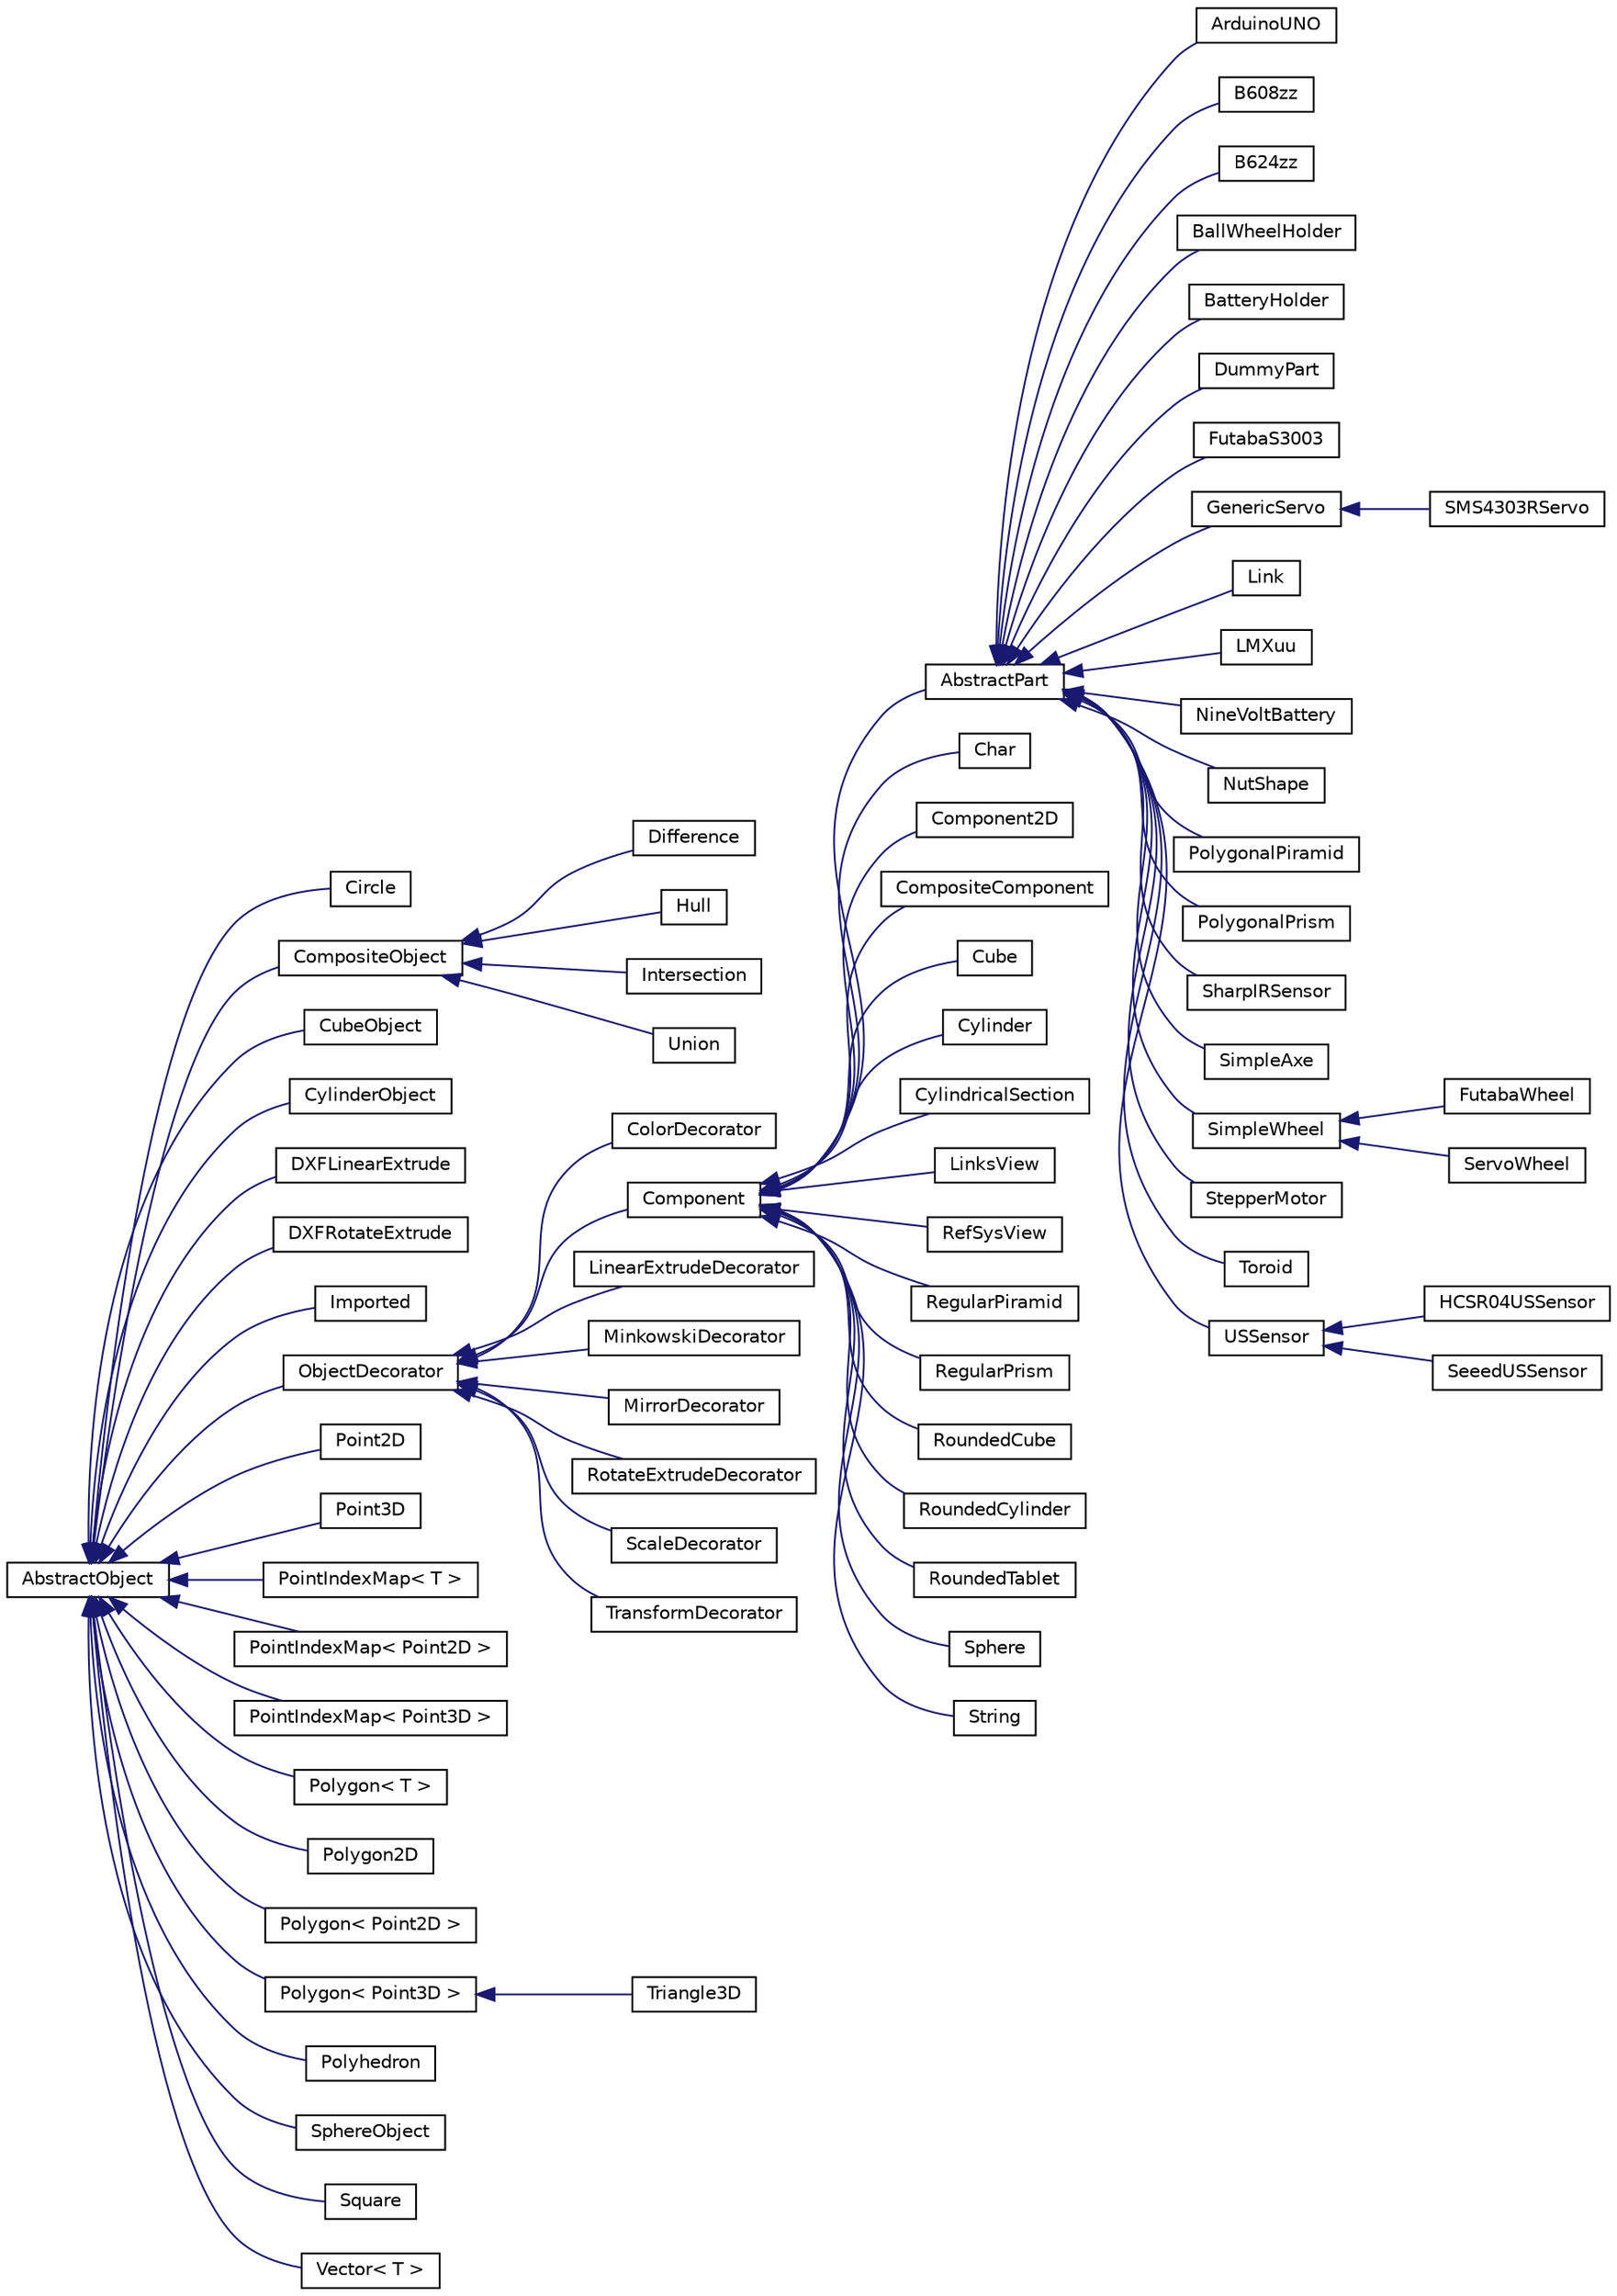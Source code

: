 digraph "Graphical Class Hierarchy"
{
  edge [fontname="Helvetica",fontsize="10",labelfontname="Helvetica",labelfontsize="10"];
  node [fontname="Helvetica",fontsize="10",shape=record];
  rankdir="LR";
  Node0 [label="AbstractObject",height=0.2,width=0.4,color="black", fillcolor="white", style="filled",URL="$classAbstractObject.html",tooltip="Abstract object interface. "];
  Node0 -> Node1 [dir="back",color="midnightblue",fontsize="10",style="solid",fontname="Helvetica"];
  Node1 [label="Circle",height=0.2,width=0.4,color="black", fillcolor="white", style="filled",URL="$classCircle.html",tooltip="Circle primitive object. "];
  Node0 -> Node2 [dir="back",color="midnightblue",fontsize="10",style="solid",fontname="Helvetica"];
  Node2 [label="CompositeObject",height=0.2,width=0.4,color="black", fillcolor="white", style="filled",URL="$classCompositeObject.html",tooltip="Composite object interface. "];
  Node2 -> Node3 [dir="back",color="midnightblue",fontsize="10",style="solid",fontname="Helvetica"];
  Node3 [label="Difference",height=0.2,width=0.4,color="black", fillcolor="white", style="filled",URL="$classDifference.html",tooltip="Difference object. "];
  Node2 -> Node4 [dir="back",color="midnightblue",fontsize="10",style="solid",fontname="Helvetica"];
  Node4 [label="Hull",height=0.2,width=0.4,color="black", fillcolor="white", style="filled",URL="$classHull.html",tooltip="Union object. "];
  Node2 -> Node5 [dir="back",color="midnightblue",fontsize="10",style="solid",fontname="Helvetica"];
  Node5 [label="Intersection",height=0.2,width=0.4,color="black", fillcolor="white", style="filled",URL="$classIntersection.html",tooltip="Intersection object. "];
  Node2 -> Node6 [dir="back",color="midnightblue",fontsize="10",style="solid",fontname="Helvetica"];
  Node6 [label="Union",height=0.2,width=0.4,color="black", fillcolor="white", style="filled",URL="$classUnion.html",tooltip="Union object. "];
  Node0 -> Node7 [dir="back",color="midnightblue",fontsize="10",style="solid",fontname="Helvetica"];
  Node7 [label="CubeObject",height=0.2,width=0.4,color="black", fillcolor="white", style="filled",URL="$classCubeObject.html",tooltip="Cube primitive object. "];
  Node0 -> Node8 [dir="back",color="midnightblue",fontsize="10",style="solid",fontname="Helvetica"];
  Node8 [label="CylinderObject",height=0.2,width=0.4,color="black", fillcolor="white", style="filled",URL="$classCylinderObject.html",tooltip="Cylinder primitive object. "];
  Node0 -> Node9 [dir="back",color="midnightblue",fontsize="10",style="solid",fontname="Helvetica"];
  Node9 [label="DXFLinearExtrude",height=0.2,width=0.4,color="black", fillcolor="white", style="filled",URL="$classDXFLinearExtrude.html",tooltip="Linear extrude from DXF filename. "];
  Node0 -> Node10 [dir="back",color="midnightblue",fontsize="10",style="solid",fontname="Helvetica"];
  Node10 [label="DXFRotateExtrude",height=0.2,width=0.4,color="black", fillcolor="white", style="filled",URL="$classDXFRotateExtrude.html",tooltip="Linear extrude from DXF filename. "];
  Node0 -> Node11 [dir="back",color="midnightblue",fontsize="10",style="solid",fontname="Helvetica"];
  Node11 [label="Imported",height=0.2,width=0.4,color="black", fillcolor="white", style="filled",URL="$classImported.html",tooltip="Imported object. "];
  Node0 -> Node12 [dir="back",color="midnightblue",fontsize="10",style="solid",fontname="Helvetica"];
  Node12 [label="ObjectDecorator",height=0.2,width=0.4,color="black", fillcolor="white", style="filled",URL="$classObjectDecorator.html",tooltip="Abstract object decorator interface. "];
  Node12 -> Node13 [dir="back",color="midnightblue",fontsize="10",style="solid",fontname="Helvetica"];
  Node13 [label="ColorDecorator",height=0.2,width=0.4,color="black", fillcolor="white", style="filled",URL="$classColorDecorator.html",tooltip="Color decorator. "];
  Node12 -> Node14 [dir="back",color="midnightblue",fontsize="10",style="solid",fontname="Helvetica"];
  Node14 [label="Component",height=0.2,width=0.4,color="black", fillcolor="white", style="filled",URL="$classComponent.html",tooltip="Component class. "];
  Node14 -> Node15 [dir="back",color="midnightblue",fontsize="10",style="solid",fontname="Helvetica"];
  Node15 [label="AbstractPart",height=0.2,width=0.4,color="black", fillcolor="white", style="filled",URL="$classAbstractPart.html",tooltip="Color decorator. "];
  Node15 -> Node16 [dir="back",color="midnightblue",fontsize="10",style="solid",fontname="Helvetica"];
  Node16 [label="ArduinoUNO",height=0.2,width=0.4,color="black", fillcolor="white", style="filled",URL="$classArduinoUNO.html",tooltip="Arduino UNO Bounding Box. "];
  Node15 -> Node17 [dir="back",color="midnightblue",fontsize="10",style="solid",fontname="Helvetica"];
  Node17 [label="B608zz",height=0.2,width=0.4,color="black", fillcolor="white", style="filled",URL="$classB608zz.html"];
  Node15 -> Node18 [dir="back",color="midnightblue",fontsize="10",style="solid",fontname="Helvetica"];
  Node18 [label="B624zz",height=0.2,width=0.4,color="black", fillcolor="white", style="filled",URL="$classB624zz.html"];
  Node15 -> Node19 [dir="back",color="midnightblue",fontsize="10",style="solid",fontname="Helvetica"];
  Node19 [label="BallWheelHolder",height=0.2,width=0.4,color="black", fillcolor="white", style="filled",URL="$classBallWheelHolder.html",tooltip="Ball Wheel Holder primitive object. "];
  Node15 -> Node20 [dir="back",color="midnightblue",fontsize="10",style="solid",fontname="Helvetica"];
  Node20 [label="BatteryHolder",height=0.2,width=0.4,color="black", fillcolor="white", style="filled",URL="$classBatteryHolder.html",tooltip="Battery holder primitive object. "];
  Node15 -> Node21 [dir="back",color="midnightblue",fontsize="10",style="solid",fontname="Helvetica"];
  Node21 [label="DummyPart",height=0.2,width=0.4,color="black", fillcolor="white", style="filled",URL="$classDummyPart.html",tooltip="DummyPart. "];
  Node15 -> Node22 [dir="back",color="midnightblue",fontsize="10",style="solid",fontname="Helvetica"];
  Node22 [label="FutabaS3003",height=0.2,width=0.4,color="black", fillcolor="white", style="filled",URL="$classFutabaS3003.html",tooltip="Futaba S3003 Bounding Box. "];
  Node15 -> Node23 [dir="back",color="midnightblue",fontsize="10",style="solid",fontname="Helvetica"];
  Node23 [label="GenericServo",height=0.2,width=0.4,color="black", fillcolor="white", style="filled",URL="$classGenericServo.html",tooltip="Generic Servo Model. "];
  Node23 -> Node24 [dir="back",color="midnightblue",fontsize="10",style="solid",fontname="Helvetica"];
  Node24 [label="SMS4303RServo",height=0.2,width=0.4,color="black", fillcolor="white", style="filled",URL="$classSMS4303RServo.html",tooltip="Generic Servo Model. "];
  Node15 -> Node25 [dir="back",color="midnightblue",fontsize="10",style="solid",fontname="Helvetica"];
  Node25 [label="Link",height=0.2,width=0.4,color="black", fillcolor="white", style="filled",URL="$classLink.html",tooltip="link primitive object "];
  Node15 -> Node26 [dir="back",color="midnightblue",fontsize="10",style="solid",fontname="Helvetica"];
  Node26 [label="LMXuu",height=0.2,width=0.4,color="black", fillcolor="white", style="filled",URL="$classLMXuu.html"];
  Node15 -> Node27 [dir="back",color="midnightblue",fontsize="10",style="solid",fontname="Helvetica"];
  Node27 [label="NineVoltBattery",height=0.2,width=0.4,color="black", fillcolor="white", style="filled",URL="$classNineVoltBattery.html",tooltip="Nine volt Battery Model. "];
  Node15 -> Node28 [dir="back",color="midnightblue",fontsize="10",style="solid",fontname="Helvetica"];
  Node28 [label="NutShape",height=0.2,width=0.4,color="black", fillcolor="white", style="filled",URL="$classNutShape.html"];
  Node15 -> Node29 [dir="back",color="midnightblue",fontsize="10",style="solid",fontname="Helvetica"];
  Node29 [label="PolygonalPiramid",height=0.2,width=0.4,color="black", fillcolor="white", style="filled",URL="$classPolygonalPiramid.html",tooltip="Polygonal base piramid primitive object. "];
  Node15 -> Node30 [dir="back",color="midnightblue",fontsize="10",style="solid",fontname="Helvetica"];
  Node30 [label="PolygonalPrism",height=0.2,width=0.4,color="black", fillcolor="white", style="filled",URL="$classPolygonalPrism.html",tooltip="Polygonal base prism primitive object. "];
  Node15 -> Node31 [dir="back",color="midnightblue",fontsize="10",style="solid",fontname="Helvetica"];
  Node31 [label="SharpIRSensor",height=0.2,width=0.4,color="black", fillcolor="white", style="filled",URL="$classSharpIRSensor.html",tooltip="Shrap IR Analogic Sensor Model. "];
  Node15 -> Node32 [dir="back",color="midnightblue",fontsize="10",style="solid",fontname="Helvetica"];
  Node32 [label="SimpleAxe",height=0.2,width=0.4,color="black", fillcolor="white", style="filled",URL="$classSimpleAxe.html",tooltip="Simple axe primitive object. "];
  Node15 -> Node33 [dir="back",color="midnightblue",fontsize="10",style="solid",fontname="Helvetica"];
  Node33 [label="SimpleWheel",height=0.2,width=0.4,color="black", fillcolor="white", style="filled",URL="$classSimpleWheel.html",tooltip="Simple wheel primitive object. "];
  Node33 -> Node34 [dir="back",color="midnightblue",fontsize="10",style="solid",fontname="Helvetica"];
  Node34 [label="FutabaWheel",height=0.2,width=0.4,color="black", fillcolor="white", style="filled",URL="$classFutabaWheel.html",tooltip="Futaba wheel primitive object. "];
  Node33 -> Node35 [dir="back",color="midnightblue",fontsize="10",style="solid",fontname="Helvetica"];
  Node35 [label="ServoWheel",height=0.2,width=0.4,color="black", fillcolor="white", style="filled",URL="$classServoWheel.html",tooltip="Servo wheel primitive object. "];
  Node15 -> Node36 [dir="back",color="midnightblue",fontsize="10",style="solid",fontname="Helvetica"];
  Node36 [label="StepperMotor",height=0.2,width=0.4,color="black", fillcolor="white", style="filled",URL="$classStepperMotor.html"];
  Node15 -> Node37 [dir="back",color="midnightblue",fontsize="10",style="solid",fontname="Helvetica"];
  Node37 [label="Toroid",height=0.2,width=0.4,color="black", fillcolor="white", style="filled",URL="$classToroid.html",tooltip="Toroid primitive object. "];
  Node15 -> Node38 [dir="back",color="midnightblue",fontsize="10",style="solid",fontname="Helvetica"];
  Node38 [label="USSensor",height=0.2,width=0.4,color="black", fillcolor="white", style="filled",URL="$classUSSensor.html",tooltip="Generic Ultrasonic Sensor Model. "];
  Node38 -> Node39 [dir="back",color="midnightblue",fontsize="10",style="solid",fontname="Helvetica"];
  Node39 [label="HCSR04USSensor",height=0.2,width=0.4,color="black", fillcolor="white", style="filled",URL="$classHCSR04USSensor.html",tooltip="Seeed Ultrasonic Sensor Model. "];
  Node38 -> Node40 [dir="back",color="midnightblue",fontsize="10",style="solid",fontname="Helvetica"];
  Node40 [label="SeeedUSSensor",height=0.2,width=0.4,color="black", fillcolor="white", style="filled",URL="$classSeeedUSSensor.html",tooltip="Seeed Ultrasonic Sensor Model. "];
  Node14 -> Node41 [dir="back",color="midnightblue",fontsize="10",style="solid",fontname="Helvetica"];
  Node41 [label="Char",height=0.2,width=0.4,color="black", fillcolor="white", style="filled",URL="$classChar.html",tooltip="Extruded Char primitive object. "];
  Node14 -> Node42 [dir="back",color="midnightblue",fontsize="10",style="solid",fontname="Helvetica"];
  Node42 [label="Component2D",height=0.2,width=0.4,color="black", fillcolor="white", style="filled",URL="$classComponent2D.html",tooltip="2D component class. "];
  Node14 -> Node43 [dir="back",color="midnightblue",fontsize="10",style="solid",fontname="Helvetica"];
  Node43 [label="CompositeComponent",height=0.2,width=0.4,color="black", fillcolor="white", style="filled",URL="$classCompositeComponent.html",tooltip="Composite component interface. "];
  Node14 -> Node44 [dir="back",color="midnightblue",fontsize="10",style="solid",fontname="Helvetica"];
  Node44 [label="Cube",height=0.2,width=0.4,color="black", fillcolor="white", style="filled",URL="$classCube.html",tooltip="Cube primitive object. "];
  Node14 -> Node45 [dir="back",color="midnightblue",fontsize="10",style="solid",fontname="Helvetica"];
  Node45 [label="Cylinder",height=0.2,width=0.4,color="black", fillcolor="white", style="filled",URL="$classCylinder.html",tooltip="Cylinder primitive object. "];
  Node14 -> Node46 [dir="back",color="midnightblue",fontsize="10",style="solid",fontname="Helvetica"];
  Node46 [label="CylindricalSection",height=0.2,width=0.4,color="black", fillcolor="white", style="filled",URL="$classCylindricalSection.html",tooltip="Regular base prism primitive object. "];
  Node14 -> Node47 [dir="back",color="midnightblue",fontsize="10",style="solid",fontname="Helvetica"];
  Node47 [label="LinksView",height=0.2,width=0.4,color="black", fillcolor="white", style="filled",URL="$classLinksView.html",tooltip="3D point primitive object "];
  Node14 -> Node48 [dir="back",color="midnightblue",fontsize="10",style="solid",fontname="Helvetica"];
  Node48 [label="RefSysView",height=0.2,width=0.4,color="black", fillcolor="white", style="filled",URL="$classRefSysView.html",tooltip="3D point primitive object "];
  Node14 -> Node49 [dir="back",color="midnightblue",fontsize="10",style="solid",fontname="Helvetica"];
  Node49 [label="RegularPiramid",height=0.2,width=0.4,color="black", fillcolor="white", style="filled",URL="$classRegularPiramid.html",tooltip="Regular base piramid primitive object. "];
  Node14 -> Node50 [dir="back",color="midnightblue",fontsize="10",style="solid",fontname="Helvetica"];
  Node50 [label="RegularPrism",height=0.2,width=0.4,color="black", fillcolor="white", style="filled",URL="$classRegularPrism.html",tooltip="Regular base prism primitive object. "];
  Node14 -> Node51 [dir="back",color="midnightblue",fontsize="10",style="solid",fontname="Helvetica"];
  Node51 [label="RoundedCube",height=0.2,width=0.4,color="black", fillcolor="white", style="filled",URL="$classRoundedCube.html",tooltip="Rounded cube primitive object. "];
  Node14 -> Node52 [dir="back",color="midnightblue",fontsize="10",style="solid",fontname="Helvetica"];
  Node52 [label="RoundedCylinder",height=0.2,width=0.4,color="black", fillcolor="white", style="filled",URL="$classRoundedCylinder.html",tooltip="Rounded cylinder primitive object. "];
  Node14 -> Node53 [dir="back",color="midnightblue",fontsize="10",style="solid",fontname="Helvetica"];
  Node53 [label="RoundedTablet",height=0.2,width=0.4,color="black", fillcolor="white", style="filled",URL="$classRoundedTablet.html",tooltip="Rounded tablet primitive object. "];
  Node14 -> Node54 [dir="back",color="midnightblue",fontsize="10",style="solid",fontname="Helvetica"];
  Node54 [label="Sphere",height=0.2,width=0.4,color="black", fillcolor="white", style="filled",URL="$classSphere.html",tooltip="Sphere primitive object. "];
  Node14 -> Node55 [dir="back",color="midnightblue",fontsize="10",style="solid",fontname="Helvetica"];
  Node55 [label="String",height=0.2,width=0.4,color="black", fillcolor="white", style="filled",URL="$classString.html",tooltip="Extruded Char primitive object. "];
  Node12 -> Node56 [dir="back",color="midnightblue",fontsize="10",style="solid",fontname="Helvetica"];
  Node56 [label="LinearExtrudeDecorator",height=0.2,width=0.4,color="black", fillcolor="white", style="filled",URL="$classLinearExtrudeDecorator.html",tooltip="Translate decorator. "];
  Node12 -> Node57 [dir="back",color="midnightblue",fontsize="10",style="solid",fontname="Helvetica"];
  Node57 [label="MinkowskiDecorator",height=0.2,width=0.4,color="black", fillcolor="white", style="filled",URL="$classMinkowskiDecorator.html",tooltip="Minkowski decorator. "];
  Node12 -> Node58 [dir="back",color="midnightblue",fontsize="10",style="solid",fontname="Helvetica"];
  Node58 [label="MirrorDecorator",height=0.2,width=0.4,color="black", fillcolor="white", style="filled",URL="$classMirrorDecorator.html",tooltip="Mirror decorator. "];
  Node12 -> Node59 [dir="back",color="midnightblue",fontsize="10",style="solid",fontname="Helvetica"];
  Node59 [label="RotateExtrudeDecorator",height=0.2,width=0.4,color="black", fillcolor="white", style="filled",URL="$classRotateExtrudeDecorator.html",tooltip="Translate decorator. "];
  Node12 -> Node60 [dir="back",color="midnightblue",fontsize="10",style="solid",fontname="Helvetica"];
  Node60 [label="ScaleDecorator",height=0.2,width=0.4,color="black", fillcolor="white", style="filled",URL="$classScaleDecorator.html",tooltip="Scale decorator. "];
  Node12 -> Node61 [dir="back",color="midnightblue",fontsize="10",style="solid",fontname="Helvetica"];
  Node61 [label="TransformDecorator",height=0.2,width=0.4,color="black", fillcolor="white", style="filled",URL="$classTransformDecorator.html",tooltip="Translate decorator. "];
  Node0 -> Node62 [dir="back",color="midnightblue",fontsize="10",style="solid",fontname="Helvetica"];
  Node62 [label="Point2D",height=0.2,width=0.4,color="black", fillcolor="white", style="filled",URL="$classPoint2D.html",tooltip="2D point primitive object "];
  Node0 -> Node63 [dir="back",color="midnightblue",fontsize="10",style="solid",fontname="Helvetica"];
  Node63 [label="Point3D",height=0.2,width=0.4,color="black", fillcolor="white", style="filled",URL="$classPoint3D.html",tooltip="3D point primitive object "];
  Node0 -> Node64 [dir="back",color="midnightblue",fontsize="10",style="solid",fontname="Helvetica"];
  Node64 [label="PointIndexMap\< T \>",height=0.2,width=0.4,color="black", fillcolor="white", style="filled",URL="$classPointIndexMap.html",tooltip="Point to index map. "];
  Node0 -> Node65 [dir="back",color="midnightblue",fontsize="10",style="solid",fontname="Helvetica"];
  Node65 [label="PointIndexMap\< Point2D \>",height=0.2,width=0.4,color="black", fillcolor="white", style="filled",URL="$classPointIndexMap.html"];
  Node0 -> Node66 [dir="back",color="midnightblue",fontsize="10",style="solid",fontname="Helvetica"];
  Node66 [label="PointIndexMap\< Point3D \>",height=0.2,width=0.4,color="black", fillcolor="white", style="filled",URL="$classPointIndexMap.html"];
  Node0 -> Node67 [dir="back",color="midnightblue",fontsize="10",style="solid",fontname="Helvetica"];
  Node67 [label="Polygon\< T \>",height=0.2,width=0.4,color="black", fillcolor="white", style="filled",URL="$classPolygon.html",tooltip="Generic polygon primitive object. "];
  Node0 -> Node68 [dir="back",color="midnightblue",fontsize="10",style="solid",fontname="Helvetica"];
  Node68 [label="Polygon2D",height=0.2,width=0.4,color="black", fillcolor="white", style="filled",URL="$classPolygon2D.html",tooltip="Polygon 2D primitive object. "];
  Node0 -> Node69 [dir="back",color="midnightblue",fontsize="10",style="solid",fontname="Helvetica"];
  Node69 [label="Polygon\< Point2D \>",height=0.2,width=0.4,color="black", fillcolor="white", style="filled",URL="$classPolygon.html"];
  Node0 -> Node70 [dir="back",color="midnightblue",fontsize="10",style="solid",fontname="Helvetica"];
  Node70 [label="Polygon\< Point3D \>",height=0.2,width=0.4,color="black", fillcolor="white", style="filled",URL="$classPolygon.html"];
  Node70 -> Node71 [dir="back",color="midnightblue",fontsize="10",style="solid",fontname="Helvetica"];
  Node71 [label="Triangle3D",height=0.2,width=0.4,color="black", fillcolor="white", style="filled",URL="$classTriangle3D.html",tooltip="3D triangle primitive object "];
  Node0 -> Node72 [dir="back",color="midnightblue",fontsize="10",style="solid",fontname="Helvetica"];
  Node72 [label="Polyhedron",height=0.2,width=0.4,color="black", fillcolor="white", style="filled",URL="$classPolyhedron.html",tooltip="Polyhedron primitive object. "];
  Node0 -> Node73 [dir="back",color="midnightblue",fontsize="10",style="solid",fontname="Helvetica"];
  Node73 [label="SphereObject",height=0.2,width=0.4,color="black", fillcolor="white", style="filled",URL="$classSphereObject.html",tooltip="Sphere primitive object. "];
  Node0 -> Node74 [dir="back",color="midnightblue",fontsize="10",style="solid",fontname="Helvetica"];
  Node74 [label="Square",height=0.2,width=0.4,color="black", fillcolor="white", style="filled",URL="$classSquare.html",tooltip="Square primitive object. "];
  Node0 -> Node75 [dir="back",color="midnightblue",fontsize="10",style="solid",fontname="Helvetica"];
  Node75 [label="Vector\< T \>",height=0.2,width=0.4,color="black", fillcolor="white", style="filled",URL="$classVector.html",tooltip="Generic vector primitive object. "];
}
